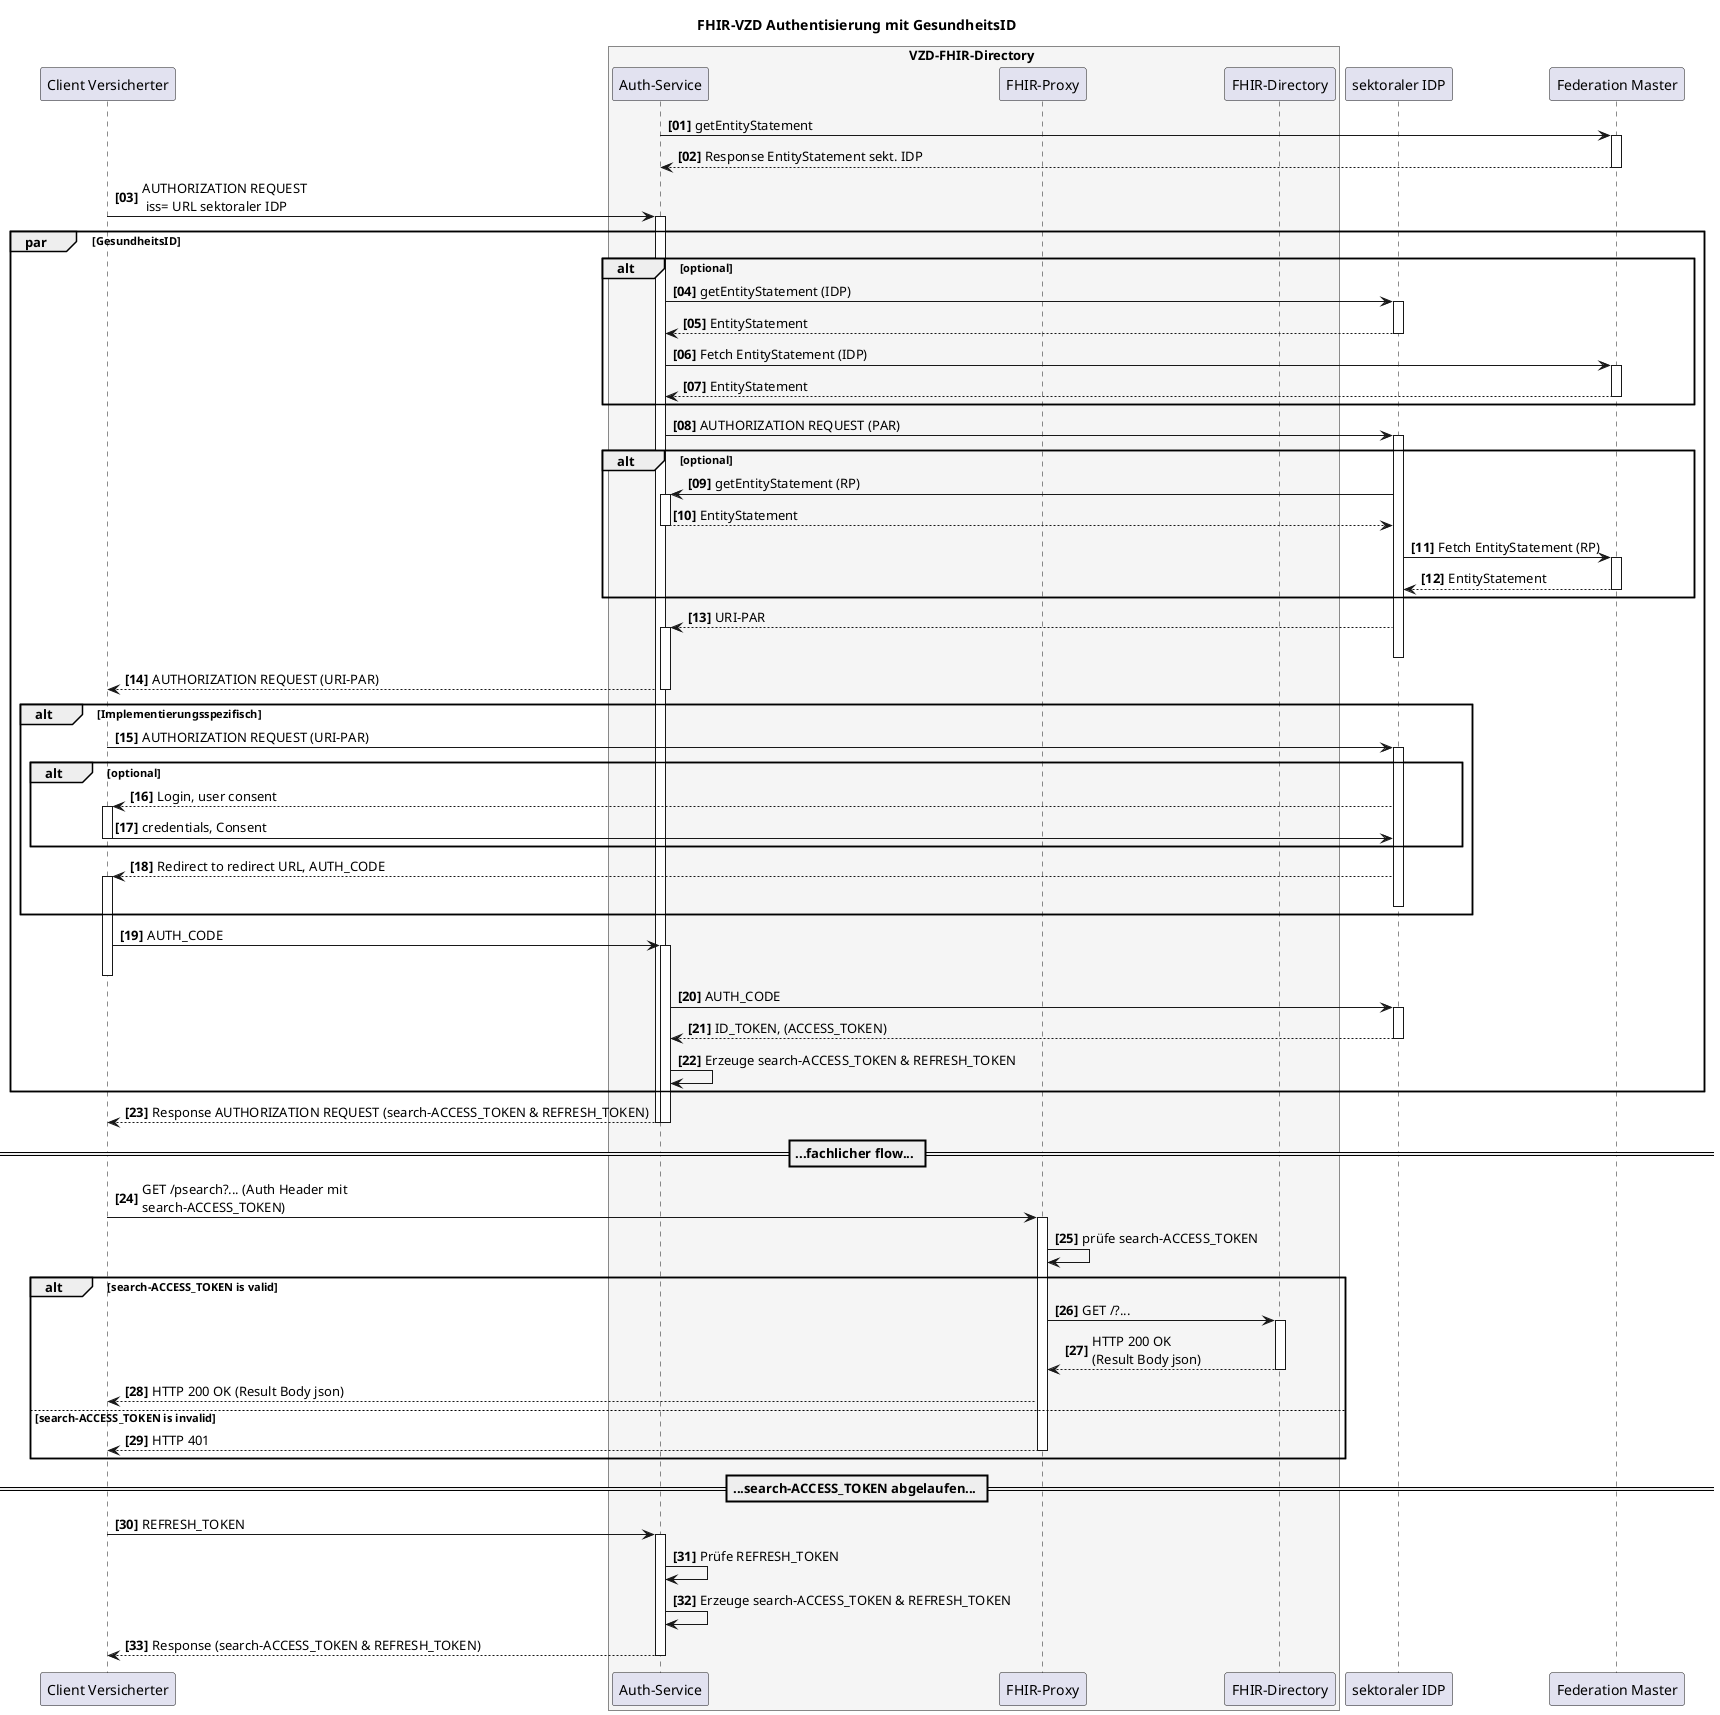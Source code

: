 @startuml
autonumber 1 1 "<b>[00]"
title "FHIR-VZD Authentisierung mit GesundheitsID"

participant VClient as "Client Versicherter"

box VZD-FHIR-Directory #WhiteSmoke
    participant "Auth-Service" as VzdAuth
    participant fp as "FHIR-Proxy"
    participant fd as "FHIR-Directory"
end box
participant sekIDP as "sektoraler IDP" 
participant "Federation Master" as fedMaster


VzdAuth->fedMaster++: getEntityStatement
fedMaster-->VzdAuth: Response EntityStatement sekt. IDP
deactivate fedMaster

VClient->VzdAuth++: AUTHORIZATION REQUEST \n iss= URL sektoraler IDP

par GesundheitsID

alt optional
VzdAuth->sekIDP++: getEntityStatement (IDP)
sekIDP-->VzdAuth: EntityStatement
deactivate sekIDP
VzdAuth->fedMaster++: Fetch EntityStatement (IDP)
fedMaster-->VzdAuth: EntityStatement
deactivate fedMaster
end

VzdAuth->sekIDP++: AUTHORIZATION REQUEST (PAR)

alt optional
sekIDP->VzdAuth++: getEntityStatement (RP)
VzdAuth-->sekIDP: EntityStatement
deactivate VzdAuth
sekIDP->fedMaster++: Fetch EntityStatement (RP)
fedMaster-->sekIDP: EntityStatement
deactivate fedMaster
end

sekIDP-->VzdAuth++: URI-PAR
deactivate sekIDP

VzdAuth-->VClient: AUTHORIZATION REQUEST (URI-PAR)
deactivate VzdAuth

alt Implementierungsspezifisch
VClient->sekIDP++:  AUTHORIZATION REQUEST (URI-PAR)

alt optional
sekIDP-->VClient++: Login, user consent
VClient->sekIDP: credentials, Consent
deactivate VClient

deactivate fedMaster
end

sekIDP-->VClient++: Redirect to redirect URL, AUTH_CODE
deactivate sekIDP

end

VClient->VzdAuth++: AUTH_CODE
deactivate VClient
VzdAuth->sekIDP++: AUTH_CODE
sekIDP-->VzdAuth: ID_TOKEN, (ACCESS_TOKEN)
deactivate sekIDP
VzdAuth->VzdAuth: Erzeuge search-ACCESS_TOKEN & REFRESH_TOKEN

end

VzdAuth-->VClient: Response AUTHORIZATION REQUEST (search-ACCESS_TOKEN & REFRESH_TOKEN)
deactivate VzdAuth
deactivate VzdAuth

== ...fachlicher flow... ==

VClient -> fp: GET /psearch?... (Auth Header mit\nsearch-ACCESS_TOKEN)
activate fp
fp -> fp: prüfe search-ACCESS_TOKEN

alt search-ACCESS_TOKEN is valid
fp -> fd: GET /?...
activate fd
fd --> fp: HTTP 200 OK\n(Result Body json)
deactivate fd
fp --> VClient: HTTP 200 OK (Result Body json)
else search-ACCESS_TOKEN is invalid
fp --> VClient: HTTP 401
deactivate fp
end

== ...search-ACCESS_TOKEN abgelaufen... ==

VClient->VzdAuth++: REFRESH_TOKEN
VzdAuth->VzdAuth: Prüfe REFRESH_TOKEN
VzdAuth->VzdAuth: Erzeuge search-ACCESS_TOKEN & REFRESH_TOKEN

VzdAuth-->VClient: Response (search-ACCESS_TOKEN & REFRESH_TOKEN)
deactivate VzdAuth
deactivate VzdAuth

@enduml
